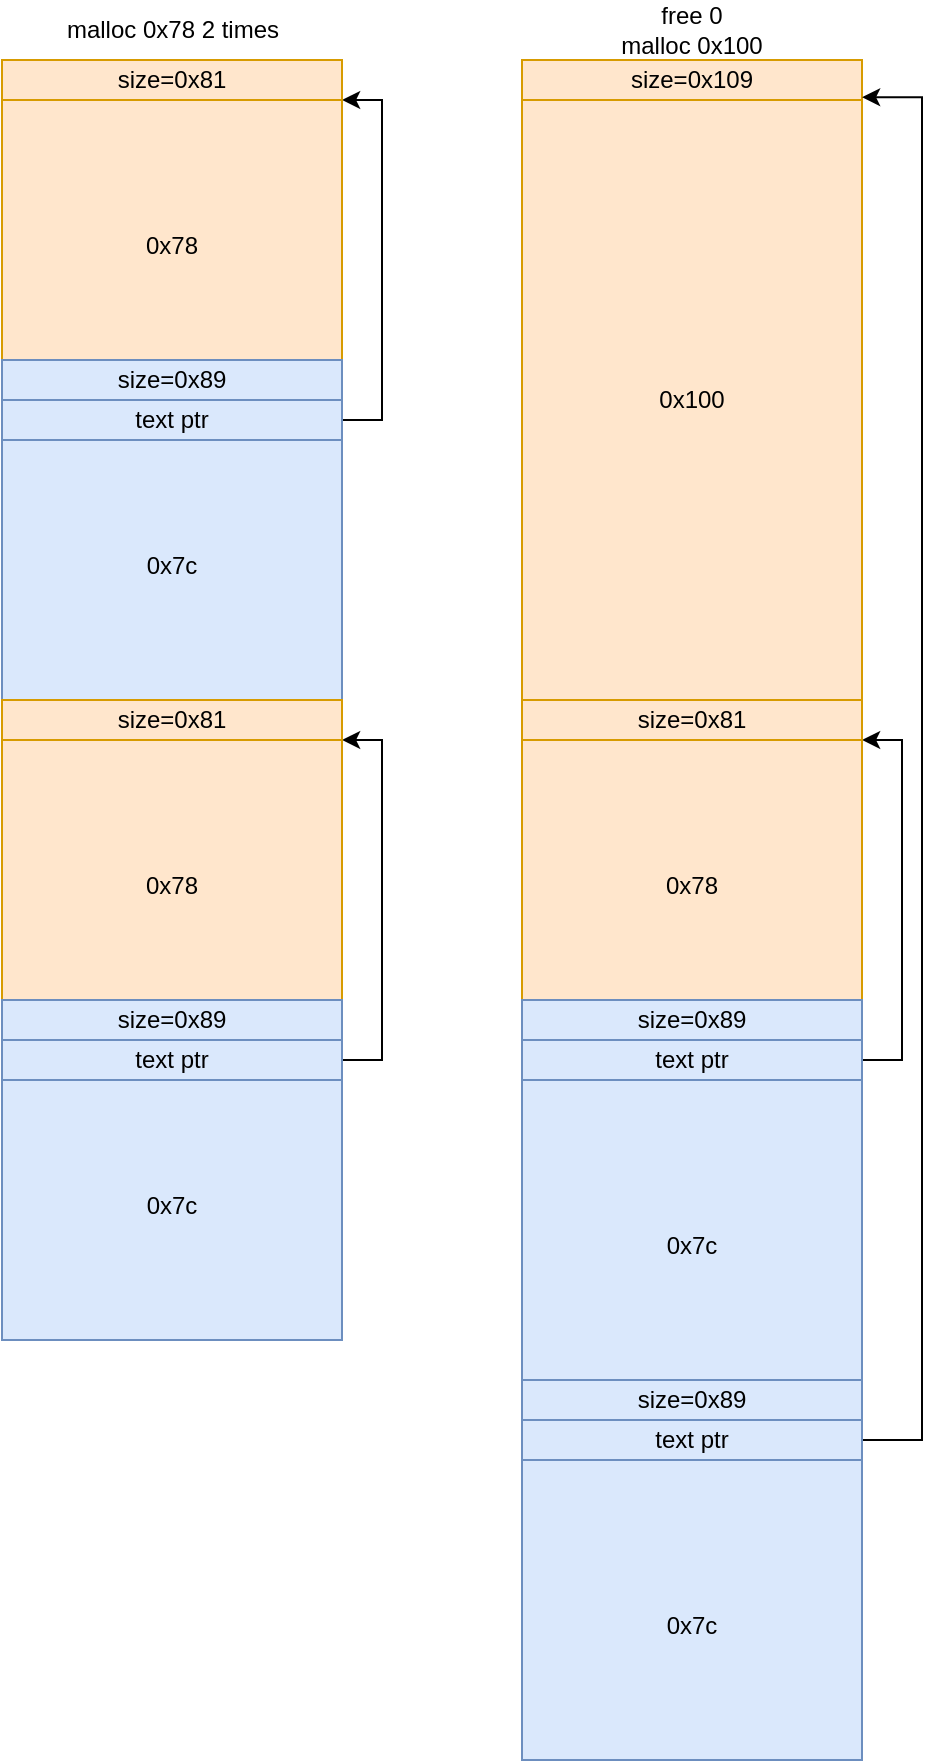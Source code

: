 <mxfile version="17.5.0" type="github">
  <diagram id="5vSy_viqhQwmgGxNUU4j" name="第 1 页">
    <mxGraphModel dx="1852" dy="1264" grid="1" gridSize="10" guides="1" tooltips="1" connect="1" arrows="1" fold="1" page="0" pageScale="1" pageWidth="827" pageHeight="1169" background="none" math="0" shadow="0">
      <root>
        <mxCell id="0" />
        <mxCell id="1" parent="0" />
        <mxCell id="KlACzWgXvU63oRVZ-FLX-126" value="&lt;br&gt;0x7c" style="rounded=0;whiteSpace=wrap;html=1;fillColor=#dae8fc;strokeColor=#6c8ebf;" vertex="1" parent="1">
          <mxGeometry x="-840" y="-10" width="170" height="150" as="geometry" />
        </mxCell>
        <mxCell id="KlACzWgXvU63oRVZ-FLX-5" value="&lt;br&gt;0x78" style="rounded=0;whiteSpace=wrap;html=1;fillColor=#ffe6cc;strokeColor=#d79b00;" vertex="1" parent="1">
          <mxGeometry x="-840" y="-480" width="170" height="130" as="geometry" />
        </mxCell>
        <mxCell id="KlACzWgXvU63oRVZ-FLX-6" value="&lt;br&gt;0x7c" style="rounded=0;whiteSpace=wrap;html=1;fillColor=#dae8fc;strokeColor=#6c8ebf;" vertex="1" parent="1">
          <mxGeometry x="-840" y="-330" width="170" height="150" as="geometry" />
        </mxCell>
        <mxCell id="KlACzWgXvU63oRVZ-FLX-22" style="edgeStyle=orthogonalEdgeStyle;rounded=0;orthogonalLoop=1;jettySize=auto;html=1;exitX=1;exitY=0.5;exitDx=0;exitDy=0;entryX=1;entryY=1;entryDx=0;entryDy=0;" edge="1" parent="1" target="KlACzWgXvU63oRVZ-FLX-20">
          <mxGeometry relative="1" as="geometry">
            <mxPoint x="-670" y="-115" as="sourcePoint" />
            <Array as="points">
              <mxPoint x="-650" y="-115" />
              <mxPoint x="-650" y="-200" />
            </Array>
          </mxGeometry>
        </mxCell>
        <mxCell id="KlACzWgXvU63oRVZ-FLX-23" value="malloc 0x78&amp;nbsp;2 times" style="text;html=1;strokeColor=none;fillColor=none;align=center;verticalAlign=middle;whiteSpace=wrap;rounded=0;" vertex="1" parent="1">
          <mxGeometry x="-817.5" y="-530" width="125" height="30" as="geometry" />
        </mxCell>
        <mxCell id="KlACzWgXvU63oRVZ-FLX-36" value="free 0&lt;br&gt;malloc 0x100" style="text;html=1;strokeColor=none;fillColor=none;align=center;verticalAlign=middle;whiteSpace=wrap;rounded=0;" vertex="1" parent="1">
          <mxGeometry x="-545" y="-530" width="100" height="30" as="geometry" />
        </mxCell>
        <mxCell id="KlACzWgXvU63oRVZ-FLX-42" style="edgeStyle=orthogonalEdgeStyle;rounded=0;orthogonalLoop=1;jettySize=auto;html=1;exitX=1;exitY=0.5;exitDx=0;exitDy=0;" edge="1" parent="1" source="KlACzWgXvU63oRVZ-FLX-41">
          <mxGeometry relative="1" as="geometry">
            <mxPoint x="-669.931" y="-480" as="targetPoint" />
            <Array as="points">
              <mxPoint x="-650" y="-320" />
              <mxPoint x="-650" y="-480" />
            </Array>
          </mxGeometry>
        </mxCell>
        <mxCell id="KlACzWgXvU63oRVZ-FLX-125" value="" style="edgeStyle=orthogonalEdgeStyle;rounded=0;orthogonalLoop=1;jettySize=auto;html=1;" edge="1" parent="1" source="KlACzWgXvU63oRVZ-FLX-41" target="KlACzWgXvU63oRVZ-FLX-5">
          <mxGeometry relative="1" as="geometry" />
        </mxCell>
        <mxCell id="KlACzWgXvU63oRVZ-FLX-41" value="text ptr" style="rounded=0;whiteSpace=wrap;html=1;fillColor=#dae8fc;strokeColor=#6c8ebf;" vertex="1" parent="1">
          <mxGeometry x="-840" y="-330" width="170" height="20" as="geometry" />
        </mxCell>
        <mxCell id="KlACzWgXvU63oRVZ-FLX-55" value="&lt;br&gt;0x78" style="rounded=0;whiteSpace=wrap;html=1;fillColor=#ffe6cc;strokeColor=#d79b00;" vertex="1" parent="1">
          <mxGeometry x="-840" y="-160" width="170" height="130" as="geometry" />
        </mxCell>
        <mxCell id="KlACzWgXvU63oRVZ-FLX-61" style="edgeStyle=orthogonalEdgeStyle;rounded=0;orthogonalLoop=1;jettySize=auto;html=1;exitX=1;exitY=0.5;exitDx=0;exitDy=0;" edge="1" parent="1" source="KlACzWgXvU63oRVZ-FLX-62">
          <mxGeometry relative="1" as="geometry">
            <mxPoint x="-669.931" y="-160" as="targetPoint" />
            <Array as="points">
              <mxPoint x="-650" />
              <mxPoint x="-650" y="-160" />
            </Array>
          </mxGeometry>
        </mxCell>
        <mxCell id="KlACzWgXvU63oRVZ-FLX-62" value="text ptr" style="rounded=0;whiteSpace=wrap;html=1;fillColor=#dae8fc;strokeColor=#6c8ebf;" vertex="1" parent="1">
          <mxGeometry x="-840" y="-10" width="170" height="20" as="geometry" />
        </mxCell>
        <mxCell id="KlACzWgXvU63oRVZ-FLX-99" value="0x100" style="rounded=0;whiteSpace=wrap;html=1;fillColor=#ffe6cc;strokeColor=#d79b00;" vertex="1" parent="1">
          <mxGeometry x="-580" y="-480" width="170" height="300" as="geometry" />
        </mxCell>
        <mxCell id="KlACzWgXvU63oRVZ-FLX-110" value="size=0x81" style="rounded=0;whiteSpace=wrap;html=1;fillColor=#ffe6cc;strokeColor=#d79b00;" vertex="1" parent="1">
          <mxGeometry x="-840" y="-500" width="170" height="20" as="geometry" />
        </mxCell>
        <mxCell id="KlACzWgXvU63oRVZ-FLX-111" value="size=0x109" style="rounded=0;whiteSpace=wrap;html=1;fillColor=#ffe6cc;strokeColor=#d79b00;" vertex="1" parent="1">
          <mxGeometry x="-580" y="-500" width="170" height="20" as="geometry" />
        </mxCell>
        <mxCell id="KlACzWgXvU63oRVZ-FLX-112" value="size=0x89" style="rounded=0;whiteSpace=wrap;html=1;fillColor=#dae8fc;strokeColor=#6c8ebf;" vertex="1" parent="1">
          <mxGeometry x="-840" y="-350" width="170" height="20" as="geometry" />
        </mxCell>
        <mxCell id="KlACzWgXvU63oRVZ-FLX-113" value="size=0x81" style="rounded=0;whiteSpace=wrap;html=1;fillColor=#ffe6cc;strokeColor=#d79b00;" vertex="1" parent="1">
          <mxGeometry x="-840" y="-180" width="170" height="20" as="geometry" />
        </mxCell>
        <mxCell id="KlACzWgXvU63oRVZ-FLX-114" value="size=0x89" style="rounded=0;whiteSpace=wrap;html=1;fillColor=#dae8fc;strokeColor=#6c8ebf;" vertex="1" parent="1">
          <mxGeometry x="-840" y="-30" width="170" height="20" as="geometry" />
        </mxCell>
        <mxCell id="KlACzWgXvU63oRVZ-FLX-115" value="&lt;br&gt;0x78" style="rounded=0;whiteSpace=wrap;html=1;fillColor=#ffe6cc;strokeColor=#d79b00;" vertex="1" parent="1">
          <mxGeometry x="-580" y="-160" width="170" height="130" as="geometry" />
        </mxCell>
        <mxCell id="KlACzWgXvU63oRVZ-FLX-117" style="edgeStyle=orthogonalEdgeStyle;rounded=0;orthogonalLoop=1;jettySize=auto;html=1;exitX=1;exitY=0.5;exitDx=0;exitDy=0;" edge="1" parent="1" source="KlACzWgXvU63oRVZ-FLX-118">
          <mxGeometry relative="1" as="geometry">
            <mxPoint x="-409.931" y="-160" as="targetPoint" />
            <Array as="points">
              <mxPoint x="-390" />
              <mxPoint x="-390" y="-160" />
            </Array>
          </mxGeometry>
        </mxCell>
        <mxCell id="KlACzWgXvU63oRVZ-FLX-118" value="text ptr" style="rounded=0;whiteSpace=wrap;html=1;fillColor=#dae8fc;strokeColor=#6c8ebf;" vertex="1" parent="1">
          <mxGeometry x="-580" y="-10" width="170" height="20" as="geometry" />
        </mxCell>
        <mxCell id="KlACzWgXvU63oRVZ-FLX-119" value="size=0x81" style="rounded=0;whiteSpace=wrap;html=1;fillColor=#ffe6cc;strokeColor=#d79b00;" vertex="1" parent="1">
          <mxGeometry x="-580" y="-180" width="170" height="20" as="geometry" />
        </mxCell>
        <mxCell id="KlACzWgXvU63oRVZ-FLX-120" value="size=0x89" style="rounded=0;whiteSpace=wrap;html=1;fillColor=#dae8fc;strokeColor=#6c8ebf;" vertex="1" parent="1">
          <mxGeometry x="-580" y="-30" width="170" height="20" as="geometry" />
        </mxCell>
        <mxCell id="KlACzWgXvU63oRVZ-FLX-124" style="edgeStyle=orthogonalEdgeStyle;rounded=0;orthogonalLoop=1;jettySize=auto;html=1;exitX=1;exitY=0.5;exitDx=0;exitDy=0;" edge="1" parent="1" source="KlACzWgXvU63oRVZ-FLX-122">
          <mxGeometry relative="1" as="geometry">
            <mxPoint x="-409.931" y="-481.379" as="targetPoint" />
            <Array as="points">
              <mxPoint x="-380" y="190" />
              <mxPoint x="-380" y="-481" />
            </Array>
          </mxGeometry>
        </mxCell>
        <mxCell id="KlACzWgXvU63oRVZ-FLX-122" value="text ptr" style="rounded=0;whiteSpace=wrap;html=1;fillColor=#dae8fc;strokeColor=#6c8ebf;" vertex="1" parent="1">
          <mxGeometry x="-580" y="180" width="170" height="20" as="geometry" />
        </mxCell>
        <mxCell id="KlACzWgXvU63oRVZ-FLX-123" value="size=0x89" style="rounded=0;whiteSpace=wrap;html=1;fillColor=#dae8fc;strokeColor=#6c8ebf;" vertex="1" parent="1">
          <mxGeometry x="-580" y="160" width="170" height="20" as="geometry" />
        </mxCell>
        <mxCell id="KlACzWgXvU63oRVZ-FLX-127" value="&lt;br&gt;0x7c" style="rounded=0;whiteSpace=wrap;html=1;fillColor=#dae8fc;strokeColor=#6c8ebf;" vertex="1" parent="1">
          <mxGeometry x="-580" y="10" width="170" height="150" as="geometry" />
        </mxCell>
        <mxCell id="KlACzWgXvU63oRVZ-FLX-128" value="&lt;br&gt;0x7c" style="rounded=0;whiteSpace=wrap;html=1;fillColor=#dae8fc;strokeColor=#6c8ebf;" vertex="1" parent="1">
          <mxGeometry x="-580" y="200" width="170" height="150" as="geometry" />
        </mxCell>
      </root>
    </mxGraphModel>
  </diagram>
</mxfile>
